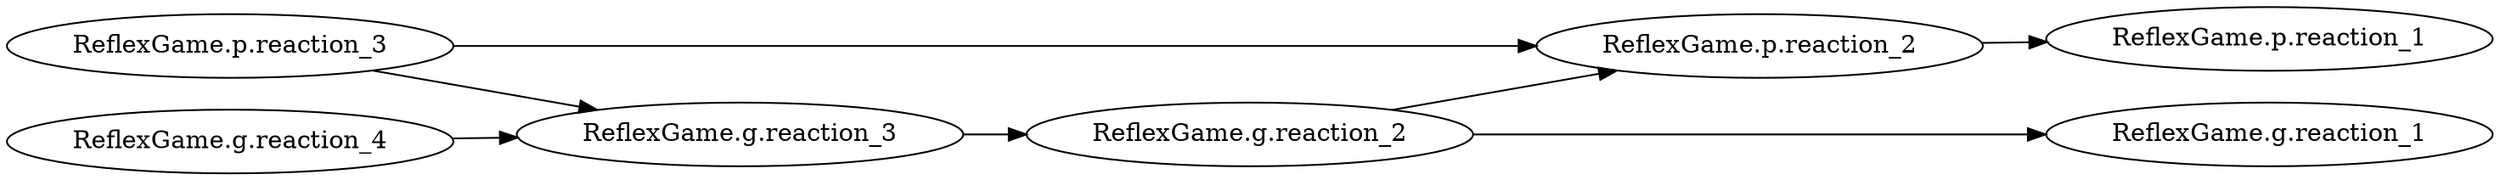 digraph {
rankdir=LR;
subgraph {
rank=same;
ReflexGame_p_reaction_1 [label="ReflexGame.p.reaction_1"];
ReflexGame_g_reaction_1 [label="ReflexGame.g.reaction_1"];
}
subgraph {
rank=same;
ReflexGame_p_reaction_2 [label="ReflexGame.p.reaction_2"];
}
subgraph {
rank=same;
ReflexGame_g_reaction_2 [label="ReflexGame.g.reaction_2"];
}
subgraph {
rank=same;
ReflexGame_g_reaction_3 [label="ReflexGame.g.reaction_3"];
}
subgraph {
rank=same;
ReflexGame_p_reaction_3 [label="ReflexGame.p.reaction_3"];
ReflexGame_g_reaction_4 [label="ReflexGame.g.reaction_4"];
}
ReflexGame_p_reaction_3 -> ReflexGame_g_reaction_3
ReflexGame_p_reaction_2 -> ReflexGame_p_reaction_1
ReflexGame_p_reaction_3 -> ReflexGame_p_reaction_2
ReflexGame_g_reaction_2 -> ReflexGame_p_reaction_2
ReflexGame_g_reaction_2 -> ReflexGame_g_reaction_1
ReflexGame_g_reaction_3 -> ReflexGame_g_reaction_2
ReflexGame_g_reaction_4 -> ReflexGame_g_reaction_3
}
